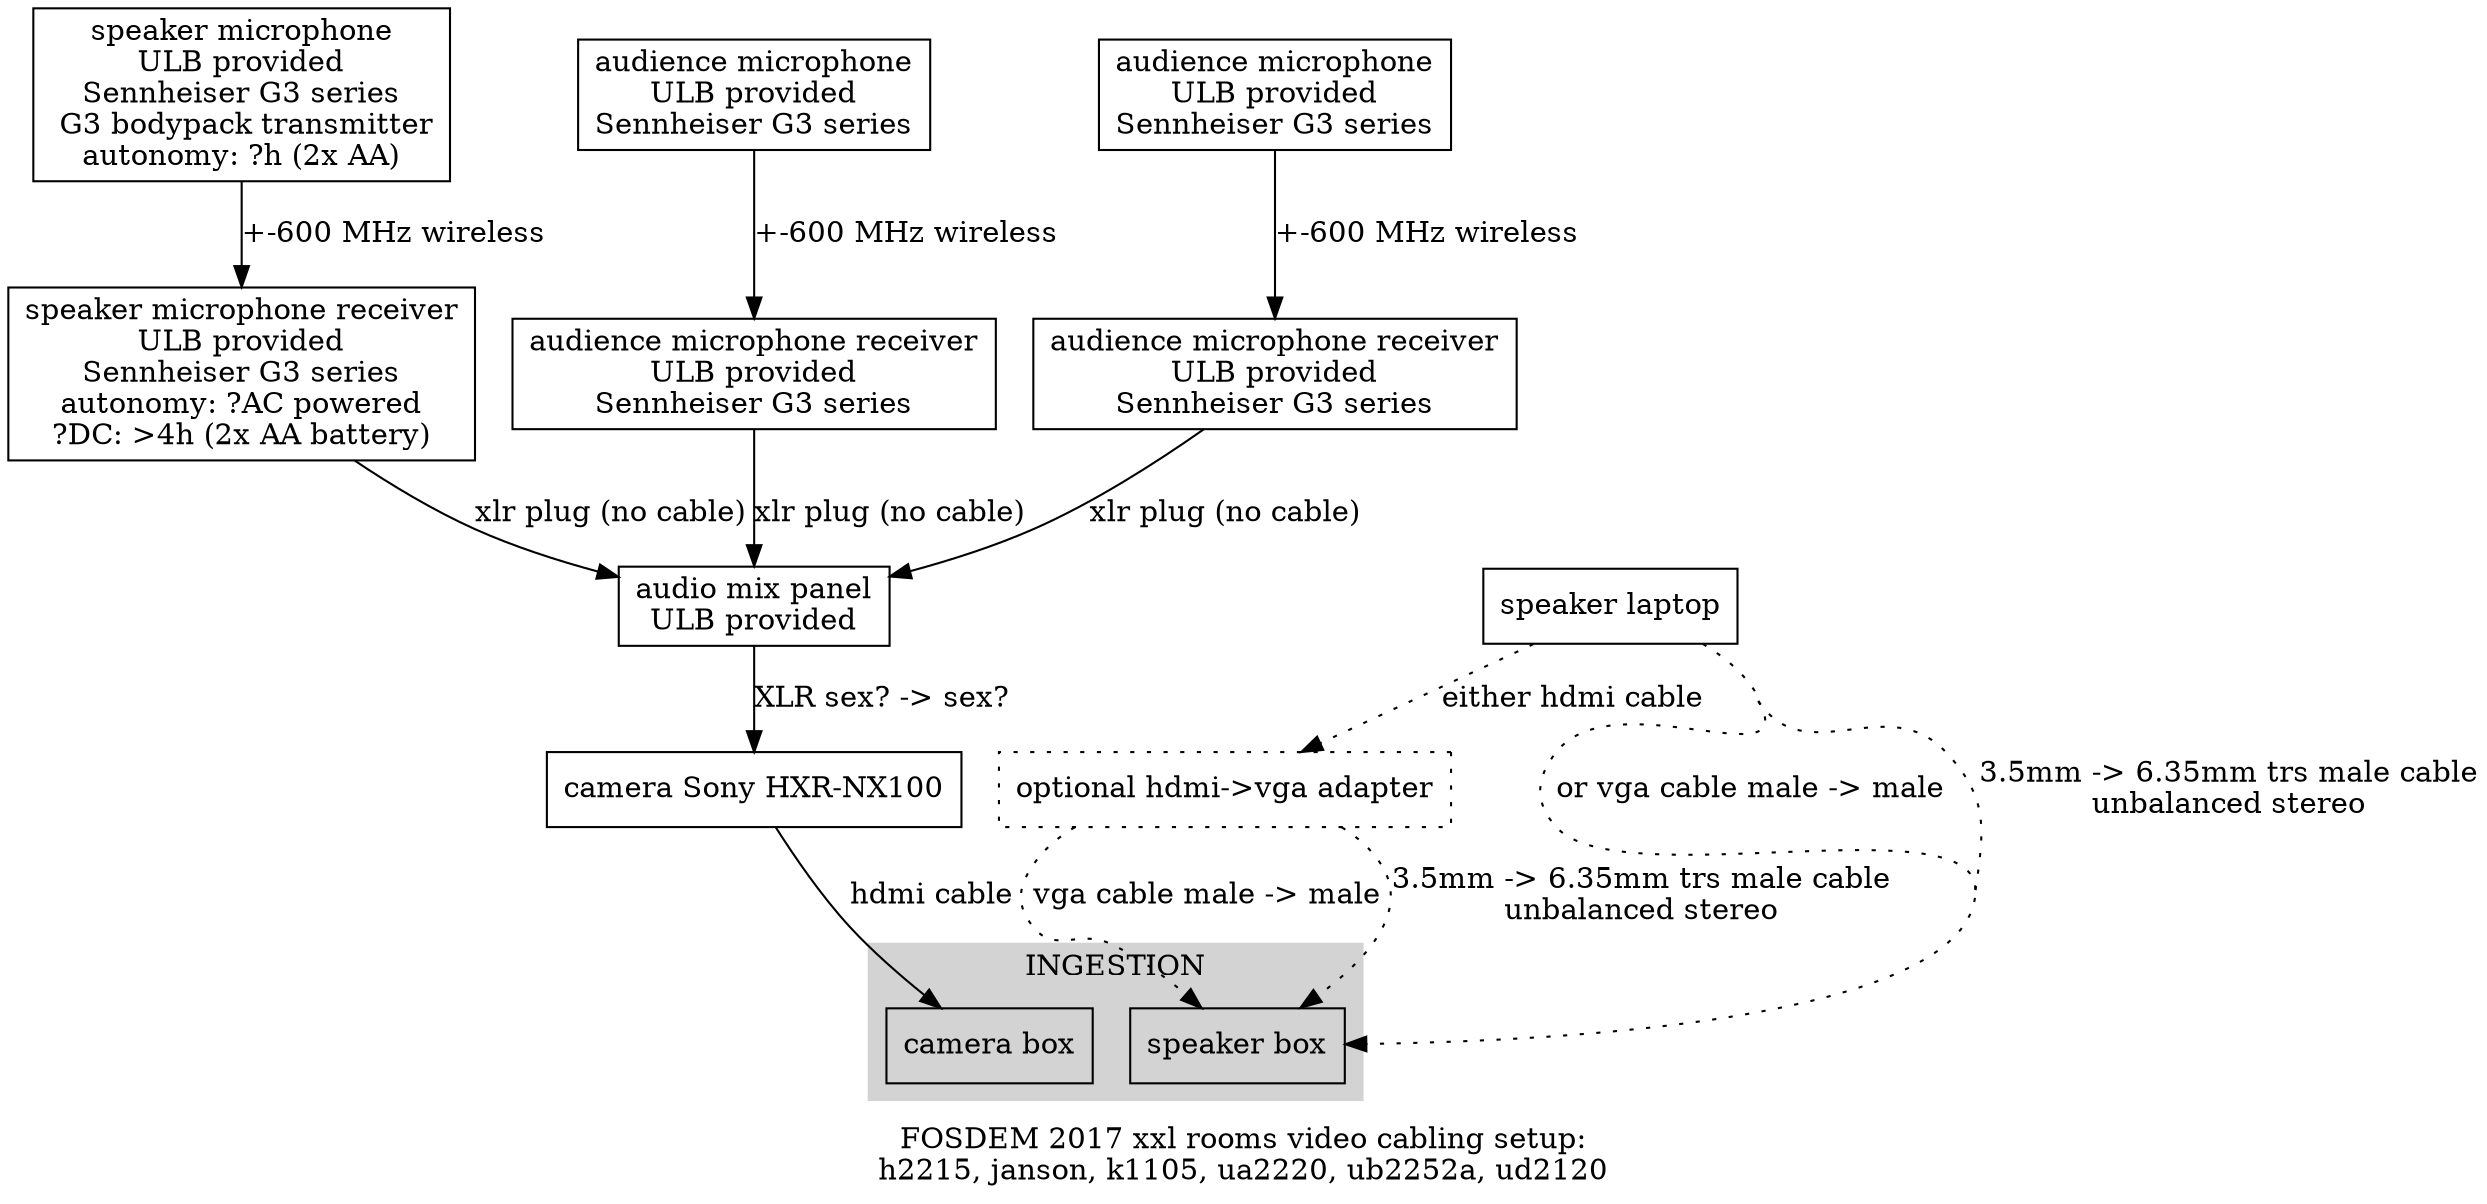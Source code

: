 digraph G {
	label="FOSDEM 2017 xxl rooms video cabling setup:\nh2215, janson, k1105, ua2220, ub2252a, ud2120";
	concentrate=true;
	node [shape=box];
	speaker_microphone [label="speaker microphone\nULB provided\nSennheiser G3 series\n G3 bodypack transmitter\nautonomy: ?h (2x AA)"];
	speaker_microphone_receiver [label="speaker microphone receiver\nULB provided\nSennheiser G3 series\nautonomy: ?AC powered\n?DC: >4h (2x AA battery)"];
	audience_microphone1 [label="audience microphone\nULB provided\nSennheiser G3 series"];
	audience_microphone_receiver1 [label="audience microphone receiver\nULB provided\nSennheiser G3 series"];
	audience_microphone2 [label="audience microphone\nULB provided\nSennheiser G3 series"];
	audience_microphone_receiver2 [label="audience microphone receiver\nULB provided\nSennheiser G3 series"];
	mix_panel [label="audio mix panel\nULB provided"];
	speaker_laptop [label="speaker laptop"];
	speaker_laptop_optional_adapter [label="optional hdmi->vga adapter", style="dotted"];
	camera [label="camera Sony HXR-NX100", URL="https://pro.sony.com/bbsccms/assets/files/micro/nxcam/latest/Sony_HXR-NX100.pdf"];

	subgraph fosdem_network {
		subgraph cluster_room {
			style=filled;
			color=lightgrey;
			node [style=filled];
			//parts
			cam_box [label="camera box", URL="https://github.com/FOSDEM/video"];
			speaker_box [label="speaker box", URL="https://github.com/FOSDEM/video"];
			label = "INGESTION";
		}

	}

	speaker_microphone -> speaker_microphone_receiver [label="+-600 MHz wireless"];
	speaker_microphone_receiver -> mix_panel [label="xlr plug (no cable)"];
	audience_microphone1 -> audience_microphone_receiver1 [label="+-600 MHz wireless"];
	audience_microphone_receiver1 -> mix_panel [label="xlr plug (no cable)"];
	audience_microphone2 -> audience_microphone_receiver2 [label="+-600 MHz wireless"];
	audience_microphone_receiver2 -> mix_panel [label="xlr plug (no cable)"];
	mix_panel -> camera [label="XLR sex? -> sex?"];
	speaker_laptop -> speaker_box [label="or vga cable male -> male", style="dotted"];
	speaker_laptop -> speaker_box [label="3.5mm -> 6.35mm trs male cable\nunbalanced stereo", style="dotted"];
	speaker_laptop -> speaker_laptop_optional_adapter [label="either hdmi cable", style="dotted"];
	speaker_laptop_optional_adapter -> speaker_box [label="vga cable male -> male", style="dotted"];
	speaker_laptop_optional_adapter -> speaker_box [label="3.5mm -> 6.35mm trs male cable\nunbalanced stereo", style="dotted"];
	camera -> cam_box [label="hdmi cable"];
}
